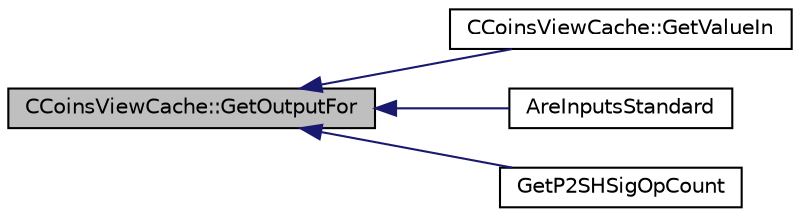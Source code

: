 digraph "CCoinsViewCache::GetOutputFor"
{
  edge [fontname="Helvetica",fontsize="10",labelfontname="Helvetica",labelfontsize="10"];
  node [fontname="Helvetica",fontsize="10",shape=record];
  rankdir="LR";
  Node117 [label="CCoinsViewCache::GetOutputFor",height=0.2,width=0.4,color="black", fillcolor="grey75", style="filled", fontcolor="black"];
  Node117 -> Node118 [dir="back",color="midnightblue",fontsize="10",style="solid",fontname="Helvetica"];
  Node118 [label="CCoinsViewCache::GetValueIn",height=0.2,width=0.4,color="black", fillcolor="white", style="filled",URL="$class_c_coins_view_cache.html#a1a8cd6069fba96939ffcb1bd36ffb921",tooltip="Amount of divx coming in to a transaction Note that lightweight clients may not know anything besides..."];
  Node117 -> Node119 [dir="back",color="midnightblue",fontsize="10",style="solid",fontname="Helvetica"];
  Node119 [label="AreInputsStandard",height=0.2,width=0.4,color="black", fillcolor="white", style="filled",URL="$main_8h.html#a791e33e18bea9861e449e6ebcfce8890",tooltip="Check transaction inputs, and make sure any pay-to-script-hash transactions are evaluating IsStandard..."];
  Node117 -> Node120 [dir="back",color="midnightblue",fontsize="10",style="solid",fontname="Helvetica"];
  Node120 [label="GetP2SHSigOpCount",height=0.2,width=0.4,color="black", fillcolor="white", style="filled",URL="$main_8h.html#a312fadbeec896d49437733e986f3df04",tooltip="Count ECDSA signature operations in pay-to-script-hash inputs. "];
}

